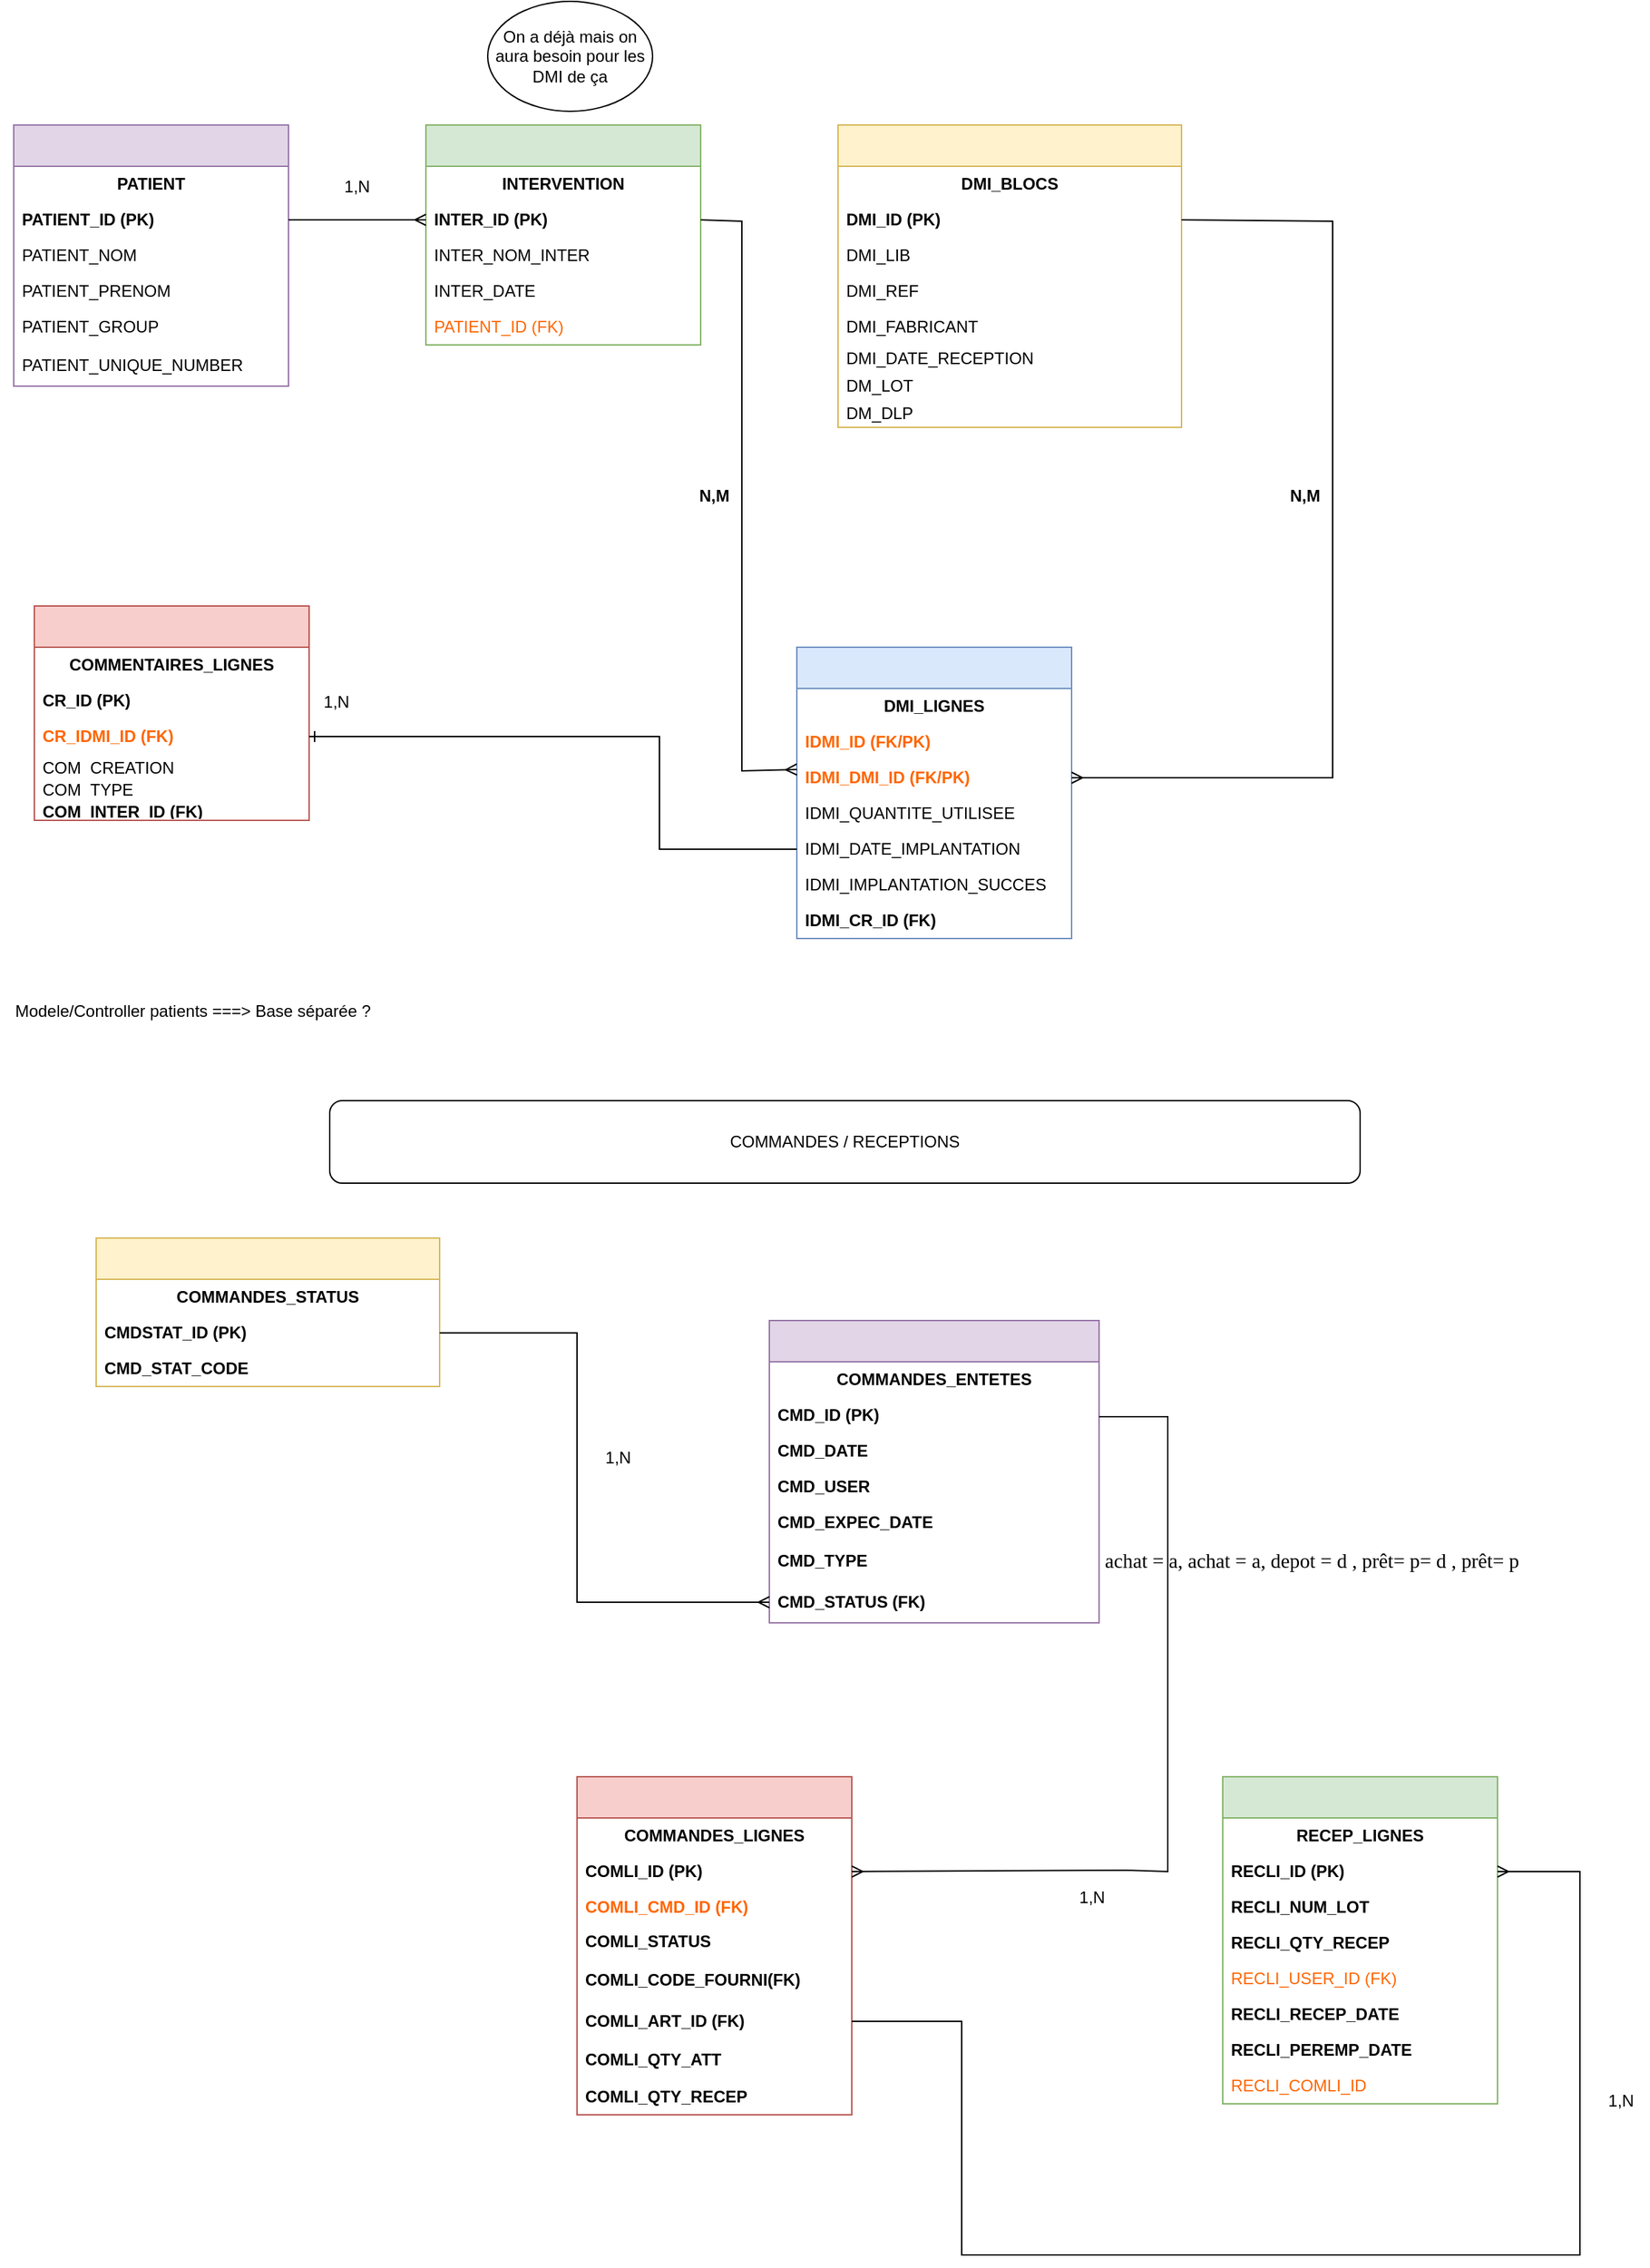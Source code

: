 <mxfile version="28.1.1">
  <diagram name="Schema-Interventions-DMI" id="schema-interventions-dmi">
    <mxGraphModel dx="1001" dy="1434" grid="1" gridSize="10" guides="1" tooltips="1" connect="1" arrows="1" fold="1" page="1" pageScale="1" pageWidth="1169" pageHeight="827" math="0" shadow="0">
      <root>
        <mxCell id="0" />
        <mxCell id="1" parent="0" />
        <mxCell id="patient-table" value="" style="swimlane;fontStyle=0;childLayout=stackLayout;horizontal=1;startSize=30;horizontalStack=0;resizeParent=1;resizeParentMax=0;resizeLast=0;collapsible=1;marginBottom=0;whiteSpace=wrap;html=1;fillColor=#e1d5e7;strokeColor=#9673a6;rounded=0;" parent="1" vertex="1">
          <mxGeometry x="50" y="50" width="200" height="190" as="geometry" />
        </mxCell>
        <mxCell id="patient-title" value="PATIENT" style="text;strokeColor=none;fillColor=none;align=center;verticalAlign=middle;spacingLeft=4;spacingRight=4;overflow=hidden;points=[[0,0.5],[1,0.5]];portConstraint=eastwest;rotatable=0;whiteSpace=wrap;html=1;fontStyle=1;rounded=0;" parent="patient-table" vertex="1">
          <mxGeometry y="30" width="200" height="26" as="geometry" />
        </mxCell>
        <mxCell id="patient-pk" value="PATIENT_ID (PK)" style="text;strokeColor=none;fillColor=none;align=left;verticalAlign=middle;spacingLeft=4;spacingRight=4;overflow=hidden;points=[[0,0.5],[1,0.5]];portConstraint=eastwest;rotatable=0;whiteSpace=wrap;html=1;fontStyle=1;rounded=0;" parent="patient-table" vertex="1">
          <mxGeometry y="56" width="200" height="26" as="geometry" />
        </mxCell>
        <mxCell id="patient-nom" value="PATIENT_NOM" style="text;strokeColor=none;fillColor=none;align=left;verticalAlign=middle;spacingLeft=4;spacingRight=4;overflow=hidden;points=[[0,0.5],[1,0.5]];portConstraint=eastwest;rotatable=0;whiteSpace=wrap;html=1;rounded=0;" parent="patient-table" vertex="1">
          <mxGeometry y="82" width="200" height="26" as="geometry" />
        </mxCell>
        <mxCell id="patient-prenom" value="PATIENT_PRENOM" style="text;strokeColor=none;fillColor=none;align=left;verticalAlign=middle;spacingLeft=4;spacingRight=4;overflow=hidden;points=[[0,0.5],[1,0.5]];portConstraint=eastwest;rotatable=0;whiteSpace=wrap;html=1;rounded=0;" parent="patient-table" vertex="1">
          <mxGeometry y="108" width="200" height="26" as="geometry" />
        </mxCell>
        <mxCell id="patient-group" value="PATIENT_GROUP" style="text;strokeColor=none;fillColor=none;align=left;verticalAlign=middle;spacingLeft=4;spacingRight=4;overflow=hidden;points=[[0,0.5],[1,0.5]];portConstraint=eastwest;rotatable=0;whiteSpace=wrap;html=1;rounded=0;" parent="patient-table" vertex="1">
          <mxGeometry y="134" width="200" height="26" as="geometry" />
        </mxCell>
        <mxCell id="patient-unique" value="PATIENT_UNIQUE_NUMBER" style="text;strokeColor=none;fillColor=none;align=left;verticalAlign=middle;spacingLeft=4;spacingRight=4;overflow=hidden;points=[[0,0.5],[1,0.5]];portConstraint=eastwest;rotatable=0;whiteSpace=wrap;html=1;rounded=0;" parent="patient-table" vertex="1">
          <mxGeometry y="160" width="200" height="30" as="geometry" />
        </mxCell>
        <mxCell id="intervention-table" value="" style="swimlane;fontStyle=0;childLayout=stackLayout;horizontal=1;startSize=30;horizontalStack=0;resizeParent=1;resizeParentMax=0;resizeLast=0;collapsible=1;marginBottom=0;whiteSpace=wrap;html=1;fillColor=#d5e8d4;strokeColor=#82b366;rounded=0;" parent="1" vertex="1">
          <mxGeometry x="350" y="50" width="200" height="160" as="geometry" />
        </mxCell>
        <mxCell id="intervention-title" value="INTERVENTION" style="text;strokeColor=none;fillColor=none;align=center;verticalAlign=middle;spacingLeft=4;spacingRight=4;overflow=hidden;points=[[0,0.5],[1,0.5]];portConstraint=eastwest;rotatable=0;whiteSpace=wrap;html=1;fontStyle=1;rounded=0;" parent="intervention-table" vertex="1">
          <mxGeometry y="30" width="200" height="26" as="geometry" />
        </mxCell>
        <mxCell id="intervention-pk" value="INTER_ID (PK)" style="text;strokeColor=none;fillColor=none;align=left;verticalAlign=middle;spacingLeft=4;spacingRight=4;overflow=hidden;points=[[0,0.5],[1,0.5]];portConstraint=eastwest;rotatable=0;whiteSpace=wrap;html=1;fontStyle=1;rounded=0;" parent="intervention-table" vertex="1">
          <mxGeometry y="56" width="200" height="26" as="geometry" />
        </mxCell>
        <mxCell id="intervention-nom" value="INTER_NOM_INTER" style="text;strokeColor=none;fillColor=none;align=left;verticalAlign=middle;spacingLeft=4;spacingRight=4;overflow=hidden;points=[[0,0.5],[1,0.5]];portConstraint=eastwest;rotatable=0;whiteSpace=wrap;html=1;rounded=0;" parent="intervention-table" vertex="1">
          <mxGeometry y="82" width="200" height="26" as="geometry" />
        </mxCell>
        <mxCell id="intervention-date" value="INTER_DATE" style="text;strokeColor=none;fillColor=none;align=left;verticalAlign=middle;spacingLeft=4;spacingRight=4;overflow=hidden;points=[[0,0.5],[1,0.5]];portConstraint=eastwest;rotatable=0;whiteSpace=wrap;html=1;rounded=0;" parent="intervention-table" vertex="1">
          <mxGeometry y="108" width="200" height="26" as="geometry" />
        </mxCell>
        <mxCell id="intervention-fk" value="PATIENT_ID (FK)" style="text;strokeColor=none;fillColor=none;align=left;verticalAlign=middle;spacingLeft=4;spacingRight=4;overflow=hidden;points=[[0,0.5],[1,0.5]];portConstraint=eastwest;rotatable=0;whiteSpace=wrap;html=1;fontColor=#FF6600;rounded=0;" parent="intervention-table" vertex="1">
          <mxGeometry y="134" width="200" height="26" as="geometry" />
        </mxCell>
        <mxCell id="dmi-table" value="" style="swimlane;fontStyle=0;childLayout=stackLayout;horizontal=1;startSize=30;horizontalStack=0;resizeParent=1;resizeParentMax=0;resizeLast=0;collapsible=1;marginBottom=0;whiteSpace=wrap;html=1;fillColor=#fff2cc;strokeColor=#d6b656;rounded=0;" parent="1" vertex="1">
          <mxGeometry x="650" y="50" width="250" height="220" as="geometry" />
        </mxCell>
        <mxCell id="dmi-title" value="DMI_BLOCS" style="text;strokeColor=none;fillColor=none;align=center;verticalAlign=middle;spacingLeft=4;spacingRight=4;overflow=hidden;points=[[0,0.5],[1,0.5]];portConstraint=eastwest;rotatable=0;whiteSpace=wrap;html=1;fontStyle=1;rounded=0;" parent="dmi-table" vertex="1">
          <mxGeometry y="30" width="250" height="26" as="geometry" />
        </mxCell>
        <mxCell id="dmi-pk" value="DMI_ID (PK)" style="text;strokeColor=none;fillColor=none;align=left;verticalAlign=middle;spacingLeft=4;spacingRight=4;overflow=hidden;points=[[0,0.5],[1,0.5]];portConstraint=eastwest;rotatable=0;whiteSpace=wrap;html=1;fontStyle=1;rounded=0;" parent="dmi-table" vertex="1">
          <mxGeometry y="56" width="250" height="26" as="geometry" />
        </mxCell>
        <mxCell id="dmi-lib" value="DMI_LIB" style="text;strokeColor=none;fillColor=none;align=left;verticalAlign=middle;spacingLeft=4;spacingRight=4;overflow=hidden;points=[[0,0.5],[1,0.5]];portConstraint=eastwest;rotatable=0;whiteSpace=wrap;html=1;rounded=0;" parent="dmi-table" vertex="1">
          <mxGeometry y="82" width="250" height="26" as="geometry" />
        </mxCell>
        <mxCell id="dmi-ref" value="DMI_REF" style="text;strokeColor=none;fillColor=none;align=left;verticalAlign=middle;spacingLeft=4;spacingRight=4;overflow=hidden;points=[[0,0.5],[1,0.5]];portConstraint=eastwest;rotatable=0;whiteSpace=wrap;html=1;rounded=0;" parent="dmi-table" vertex="1">
          <mxGeometry y="108" width="250" height="26" as="geometry" />
        </mxCell>
        <mxCell id="dmi-fab" value="DMI_FABRICANT" style="text;strokeColor=none;fillColor=none;align=left;verticalAlign=middle;spacingLeft=4;spacingRight=4;overflow=hidden;points=[[0,0.5],[1,0.5]];portConstraint=eastwest;rotatable=0;whiteSpace=wrap;html=1;rounded=0;" parent="dmi-table" vertex="1">
          <mxGeometry y="134" width="250" height="26" as="geometry" />
        </mxCell>
        <mxCell id="dmi-date" value="DMI_DATE_RECEPTION" style="text;strokeColor=none;fillColor=none;align=left;verticalAlign=middle;spacingLeft=4;spacingRight=4;overflow=hidden;points=[[0,0.5],[1,0.5]];portConstraint=eastwest;rotatable=0;whiteSpace=wrap;html=1;rounded=0;" parent="dmi-table" vertex="1">
          <mxGeometry y="160" width="250" height="20" as="geometry" />
        </mxCell>
        <mxCell id="iHPfJq9yUPQbgnfK_fDg-9" value="DM_LOT" style="text;strokeColor=none;fillColor=none;align=left;verticalAlign=middle;spacingLeft=4;spacingRight=4;overflow=hidden;points=[[0,0.5],[1,0.5]];portConstraint=eastwest;rotatable=0;whiteSpace=wrap;html=1;rounded=0;" parent="dmi-table" vertex="1">
          <mxGeometry y="180" width="250" height="20" as="geometry" />
        </mxCell>
        <mxCell id="iHPfJq9yUPQbgnfK_fDg-10" value="DM_DLP" style="text;strokeColor=none;fillColor=none;align=left;verticalAlign=middle;spacingLeft=4;spacingRight=4;overflow=hidden;points=[[0,0.5],[1,0.5]];portConstraint=eastwest;rotatable=0;whiteSpace=wrap;html=1;rounded=0;" parent="dmi-table" vertex="1">
          <mxGeometry y="200" width="250" height="20" as="geometry" />
        </mxCell>
        <mxCell id="cr-table" value="" style="swimlane;fontStyle=0;childLayout=stackLayout;horizontal=1;startSize=30;horizontalStack=0;resizeParent=1;resizeParentMax=0;resizeLast=0;collapsible=1;marginBottom=0;whiteSpace=wrap;html=1;fillColor=#f8cecc;strokeColor=#b85450;rounded=0;" parent="1" vertex="1">
          <mxGeometry x="65" y="400" width="200" height="156" as="geometry">
            <mxRectangle x="170" y="400" width="50" height="40" as="alternateBounds" />
          </mxGeometry>
        </mxCell>
        <mxCell id="cr-title" value="COMMENTAIRES_LIGNES" style="text;strokeColor=none;fillColor=none;align=center;verticalAlign=middle;spacingLeft=4;spacingRight=4;overflow=hidden;points=[[0,0.5],[1,0.5]];portConstraint=eastwest;rotatable=0;whiteSpace=wrap;html=1;fontStyle=1;rounded=0;" parent="cr-table" vertex="1">
          <mxGeometry y="30" width="200" height="26" as="geometry" />
        </mxCell>
        <mxCell id="cr-pk" value="CR_ID (PK)" style="text;strokeColor=none;fillColor=none;align=left;verticalAlign=middle;spacingLeft=4;spacingRight=4;overflow=hidden;points=[[0,0.5],[1,0.5]];portConstraint=eastwest;rotatable=0;whiteSpace=wrap;html=1;fontStyle=1;rounded=0;" parent="cr-table" vertex="1">
          <mxGeometry y="56" width="200" height="26" as="geometry" />
        </mxCell>
        <mxCell id="OEkjtnCllaKrt0Ornh0y-6" value="&lt;b&gt;CR_IDMI_ID (FK)&lt;/b&gt;" style="text;strokeColor=none;fillColor=none;align=left;verticalAlign=middle;spacingLeft=4;spacingRight=4;overflow=hidden;points=[[0,0.5],[1,0.5]];portConstraint=eastwest;rotatable=0;whiteSpace=wrap;html=1;fontColor=#FF6600;rounded=0;" parent="cr-table" vertex="1">
          <mxGeometry y="82" width="200" height="26" as="geometry" />
        </mxCell>
        <mxCell id="cr-date" value="COM_CREATION" style="text;strokeColor=none;fillColor=none;align=left;verticalAlign=middle;spacingLeft=4;spacingRight=4;overflow=hidden;points=[[0,0.5],[1,0.5]];portConstraint=eastwest;rotatable=0;whiteSpace=wrap;html=1;rounded=0;" parent="cr-table" vertex="1">
          <mxGeometry y="108" width="200" height="16" as="geometry" />
        </mxCell>
        <mxCell id="iHPfJq9yUPQbgnfK_fDg-12" value="COM_TYPE" style="text;strokeColor=none;fillColor=none;align=left;verticalAlign=middle;spacingLeft=4;spacingRight=4;overflow=hidden;points=[[0,0.5],[1,0.5]];portConstraint=eastwest;rotatable=0;whiteSpace=wrap;html=1;rounded=0;" parent="cr-table" vertex="1">
          <mxGeometry y="124" width="200" height="16" as="geometry" />
        </mxCell>
        <mxCell id="iHPfJq9yUPQbgnfK_fDg-13" value="&lt;font style=&quot;color: light-dark(rgb(0, 0, 0), rgb(255, 128, 0));&quot;&gt;&lt;b&gt;COM_INTER_ID (FK)&lt;/b&gt;&lt;/font&gt;" style="text;strokeColor=none;fillColor=none;align=left;verticalAlign=middle;spacingLeft=4;spacingRight=4;overflow=hidden;points=[[0,0.5],[1,0.5]];portConstraint=eastwest;rotatable=0;whiteSpace=wrap;html=1;rounded=0;" parent="cr-table" vertex="1">
          <mxGeometry y="140" width="200" height="16" as="geometry" />
        </mxCell>
        <mxCell id="inter-dmi-table" value="" style="swimlane;fontStyle=0;childLayout=stackLayout;horizontal=1;startSize=30;horizontalStack=0;resizeParent=1;resizeParentMax=0;resizeLast=0;collapsible=1;marginBottom=0;whiteSpace=wrap;html=1;fillColor=#dae8fc;strokeColor=#6c8ebf;rounded=0;" parent="1" vertex="1">
          <mxGeometry x="620" y="430" width="200" height="212" as="geometry">
            <mxRectangle x="620" y="430" width="50" height="40" as="alternateBounds" />
          </mxGeometry>
        </mxCell>
        <mxCell id="inter-dmi-title" value="DMI_LIGNES" style="text;strokeColor=none;fillColor=none;align=center;verticalAlign=middle;spacingLeft=4;spacingRight=4;overflow=hidden;points=[[0,0.5],[1,0.5]];portConstraint=eastwest;rotatable=0;whiteSpace=wrap;html=1;fontStyle=1;rounded=0;" parent="inter-dmi-table" vertex="1">
          <mxGeometry y="30" width="200" height="26" as="geometry" />
        </mxCell>
        <mxCell id="inter-dmi-fk1" value="IDMI_ID (FK/PK)" style="text;strokeColor=none;fillColor=none;align=left;verticalAlign=middle;spacingLeft=4;spacingRight=4;overflow=hidden;points=[[0,0.5],[1,0.5]];portConstraint=eastwest;rotatable=0;whiteSpace=wrap;html=1;fontStyle=1;fontColor=#FF6600;rounded=0;" parent="inter-dmi-table" vertex="1">
          <mxGeometry y="56" width="200" height="26" as="geometry" />
        </mxCell>
        <mxCell id="inter-dmi-fk2" value="IDMI_DMI_ID (FK/PK)" style="text;strokeColor=none;fillColor=none;align=left;verticalAlign=middle;spacingLeft=4;spacingRight=4;overflow=hidden;points=[[0,0.5],[1,0.5]];portConstraint=eastwest;rotatable=0;whiteSpace=wrap;html=1;fontStyle=1;fontColor=#FF6600;rounded=0;" parent="inter-dmi-table" vertex="1">
          <mxGeometry y="82" width="200" height="26" as="geometry" />
        </mxCell>
        <mxCell id="inter-dmi-qty" value="IDMI_QUANTITE_UTILISEE" style="text;strokeColor=none;fillColor=none;align=left;verticalAlign=middle;spacingLeft=4;spacingRight=4;overflow=hidden;points=[[0,0.5],[1,0.5]];portConstraint=eastwest;rotatable=0;whiteSpace=wrap;html=1;rounded=0;" parent="inter-dmi-table" vertex="1">
          <mxGeometry y="108" width="200" height="26" as="geometry" />
        </mxCell>
        <mxCell id="inter-dmi-date" value="IDMI_DATE_IMPLANTATION" style="text;strokeColor=none;fillColor=none;align=left;verticalAlign=middle;spacingLeft=4;spacingRight=4;overflow=hidden;points=[[0,0.5],[1,0.5]];portConstraint=eastwest;rotatable=0;whiteSpace=wrap;html=1;rounded=0;" parent="inter-dmi-table" vertex="1">
          <mxGeometry y="134" width="200" height="26" as="geometry" />
        </mxCell>
        <mxCell id="OEkjtnCllaKrt0Ornh0y-3" value="IDMI_IMPLANTATION_SUCCES" style="text;strokeColor=none;fillColor=none;align=left;verticalAlign=middle;spacingLeft=4;spacingRight=4;overflow=hidden;points=[[0,0.5],[1,0.5]];portConstraint=eastwest;rotatable=0;whiteSpace=wrap;html=1;rounded=0;" parent="inter-dmi-table" vertex="1">
          <mxGeometry y="160" width="200" height="26" as="geometry" />
        </mxCell>
        <mxCell id="JHgTsja4xYEEhleAnZoo-1" value="&lt;font style=&quot;color: light-dark(rgb(0, 0, 0), rgb(255, 128, 0));&quot;&gt;&lt;b style=&quot;&quot;&gt;IDMI_CR_ID (FK)&lt;/b&gt;&lt;/font&gt;" style="text;strokeColor=none;fillColor=none;align=left;verticalAlign=middle;spacingLeft=4;spacingRight=4;overflow=hidden;points=[[0,0.5],[1,0.5]];portConstraint=eastwest;rotatable=0;whiteSpace=wrap;html=1;rounded=0;" parent="inter-dmi-table" vertex="1">
          <mxGeometry y="186" width="200" height="26" as="geometry" />
        </mxCell>
        <mxCell id="rel-patient-inter" value="" style="endArrow=ERmany;html=1;rounded=0;exitX=1;exitY=0.5;exitDx=0;exitDy=0;entryX=0;entryY=0.5;entryDx=0;entryDy=0;" parent="1" source="patient-pk" target="intervention-pk" edge="1">
          <mxGeometry width="50" height="50" relative="1" as="geometry">
            <mxPoint x="300" y="200" as="sourcePoint" />
            <mxPoint x="350" y="150" as="targetPoint" />
          </mxGeometry>
        </mxCell>
        <mxCell id="rel-patient-inter-label" value="1,N" style="text;html=1;align=center;verticalAlign=middle;whiteSpace=wrap;rounded=0;" parent="1" vertex="1">
          <mxGeometry x="280" y="85" width="40" height="20" as="geometry" />
        </mxCell>
        <mxCell id="rel-inter-cr" value="" style="endArrow=ERone;html=1;rounded=0;exitX=0;exitY=0.5;exitDx=0;exitDy=0;entryX=1;entryY=0.5;entryDx=0;entryDy=0;" parent="1" source="inter-dmi-date" target="OEkjtnCllaKrt0Ornh0y-6" edge="1">
          <mxGeometry width="50" height="50" relative="1" as="geometry">
            <mxPoint x="400" y="300" as="sourcePoint" />
            <mxPoint x="450" y="250" as="targetPoint" />
            <Array as="points">
              <mxPoint x="520" y="577" />
              <mxPoint x="520" y="495" />
            </Array>
          </mxGeometry>
        </mxCell>
        <mxCell id="rel-inter-cr-label" value="1,N" style="text;html=1;align=center;verticalAlign=middle;whiteSpace=wrap;rounded=0;" parent="1" vertex="1">
          <mxGeometry x="265" y="460" width="40" height="20" as="geometry" />
        </mxCell>
        <mxCell id="rel-inter-interdmi" value="" style="endArrow=ERmany;html=1;rounded=0;exitX=1;exitY=0.5;exitDx=0;exitDy=0;entryX=0;entryY=0.5;entryDx=0;entryDy=0;" parent="1" source="intervention-pk" edge="1">
          <mxGeometry width="50" height="50" relative="1" as="geometry">
            <mxPoint x="550" y="230" as="sourcePoint" />
            <mxPoint x="620" y="519" as="targetPoint" />
            <Array as="points">
              <mxPoint x="580" y="120" />
              <mxPoint x="580" y="520" />
            </Array>
          </mxGeometry>
        </mxCell>
        <mxCell id="rel-dmi-interdmi" value="" style="endArrow=ERmany;html=1;rounded=0;exitX=1;exitY=0.5;exitDx=0;exitDy=0;entryX=1;entryY=0.5;entryDx=0;entryDy=0;" parent="1" source="dmi-pk" target="inter-dmi-fk2" edge="1">
          <mxGeometry width="50" height="50" relative="1" as="geometry">
            <mxPoint x="400" y="300" as="sourcePoint" />
            <mxPoint x="450" y="250" as="targetPoint" />
            <Array as="points">
              <mxPoint x="1010" y="120" />
              <mxPoint x="1010" y="525" />
            </Array>
          </mxGeometry>
        </mxCell>
        <mxCell id="card-inter-dmi" value="N,M" style="text;html=1;align=center;verticalAlign=middle;whiteSpace=wrap;rounded=0;fontStyle=1;fontSize=12;" parent="1" vertex="1">
          <mxGeometry x="540" y="310" width="40" height="20" as="geometry" />
        </mxCell>
        <mxCell id="PUecFuEz3dgjYr6tT6Ac-4" value="N,M" style="text;html=1;align=center;verticalAlign=middle;whiteSpace=wrap;rounded=0;fontStyle=1;fontSize=12;" parent="1" vertex="1">
          <mxGeometry x="970" y="310" width="40" height="20" as="geometry" />
        </mxCell>
        <mxCell id="OEkjtnCllaKrt0Ornh0y-1" value="Modele/Controller patients ===&amp;gt; Base séparée ?" style="text;html=1;align=center;verticalAlign=middle;resizable=0;points=[];autosize=1;strokeColor=none;fillColor=none;rounded=0;" parent="1" vertex="1">
          <mxGeometry x="40" y="680" width="280" height="30" as="geometry" />
        </mxCell>
        <mxCell id="iHPfJq9yUPQbgnfK_fDg-1" value="On a déjà mais on aura besoin pour les DMI de ça" style="ellipse;whiteSpace=wrap;html=1;" parent="1" vertex="1">
          <mxGeometry x="395" y="-40" width="120" height="80" as="geometry" />
        </mxCell>
        <mxCell id="BhDg1p6abxs4e2NEbuwq-1" value="" style="swimlane;fontStyle=0;childLayout=stackLayout;horizontal=1;startSize=30;horizontalStack=0;resizeParent=1;resizeParentMax=0;resizeLast=0;collapsible=1;marginBottom=0;whiteSpace=wrap;html=1;fillColor=#e1d5e7;strokeColor=#9673a6;rounded=0;" parent="1" vertex="1">
          <mxGeometry x="600" y="920" width="240" height="220" as="geometry" />
        </mxCell>
        <mxCell id="BhDg1p6abxs4e2NEbuwq-2" value="COMMANDES_ENTETES" style="text;strokeColor=none;fillColor=none;align=center;verticalAlign=middle;spacingLeft=4;spacingRight=4;overflow=hidden;points=[[0,0.5],[1,0.5]];portConstraint=eastwest;rotatable=0;whiteSpace=wrap;html=1;fontStyle=1;rounded=0;" parent="BhDg1p6abxs4e2NEbuwq-1" vertex="1">
          <mxGeometry y="30" width="240" height="26" as="geometry" />
        </mxCell>
        <mxCell id="BhDg1p6abxs4e2NEbuwq-3" value="CMD_ID (PK)" style="text;strokeColor=none;fillColor=none;align=left;verticalAlign=middle;spacingLeft=4;spacingRight=4;overflow=hidden;points=[[0,0.5],[1,0.5]];portConstraint=eastwest;rotatable=0;whiteSpace=wrap;html=1;fontStyle=1;rounded=0;" parent="BhDg1p6abxs4e2NEbuwq-1" vertex="1">
          <mxGeometry y="56" width="240" height="26" as="geometry" />
        </mxCell>
        <mxCell id="BhDg1p6abxs4e2NEbuwq-4" value="&lt;span style=&quot;font-weight: 700;&quot;&gt;CMD_DATE&lt;/span&gt;" style="text;strokeColor=none;fillColor=none;align=left;verticalAlign=middle;spacingLeft=4;spacingRight=4;overflow=hidden;points=[[0,0.5],[1,0.5]];portConstraint=eastwest;rotatable=0;whiteSpace=wrap;html=1;rounded=0;" parent="BhDg1p6abxs4e2NEbuwq-1" vertex="1">
          <mxGeometry y="82" width="240" height="26" as="geometry" />
        </mxCell>
        <mxCell id="BhDg1p6abxs4e2NEbuwq-5" value="CMD_USER" style="text;strokeColor=none;fillColor=none;align=left;verticalAlign=middle;spacingLeft=4;spacingRight=4;overflow=hidden;points=[[0,0.5],[1,0.5]];portConstraint=eastwest;rotatable=0;whiteSpace=wrap;html=1;rounded=0;fontStyle=1" parent="BhDg1p6abxs4e2NEbuwq-1" vertex="1">
          <mxGeometry y="108" width="240" height="26" as="geometry" />
        </mxCell>
        <mxCell id="BhDg1p6abxs4e2NEbuwq-6" value="&lt;span style=&quot;font-weight: 700;&quot;&gt;CMD_EXPEC_DATE&lt;/span&gt;" style="text;strokeColor=none;fillColor=none;align=left;verticalAlign=middle;spacingLeft=4;spacingRight=4;overflow=hidden;points=[[0,0.5],[1,0.5]];portConstraint=eastwest;rotatable=0;whiteSpace=wrap;html=1;rounded=0;" parent="BhDg1p6abxs4e2NEbuwq-1" vertex="1">
          <mxGeometry y="134" width="240" height="26" as="geometry" />
        </mxCell>
        <mxCell id="BhDg1p6abxs4e2NEbuwq-7" value="&lt;span style=&quot;font-weight: 700;&quot;&gt;CMD_TYPE&lt;/span&gt;" style="text;strokeColor=none;fillColor=none;align=left;verticalAlign=middle;spacingLeft=4;spacingRight=4;overflow=hidden;points=[[0,0.5],[1,0.5]];portConstraint=eastwest;rotatable=0;whiteSpace=wrap;html=1;rounded=0;" parent="BhDg1p6abxs4e2NEbuwq-1" vertex="1">
          <mxGeometry y="160" width="240" height="30" as="geometry" />
        </mxCell>
        <mxCell id="BhDg1p6abxs4e2NEbuwq-53" value="&lt;font style=&quot;color: light-dark(rgb(0, 0, 0), rgb(255, 128, 0));&quot;&gt;&lt;b&gt;CMD_STATUS (FK)&lt;/b&gt;&lt;/font&gt;" style="text;strokeColor=none;fillColor=none;align=left;verticalAlign=middle;spacingLeft=4;spacingRight=4;overflow=hidden;points=[[0,0.5],[1,0.5]];portConstraint=eastwest;rotatable=0;whiteSpace=wrap;html=1;rounded=0;" parent="BhDg1p6abxs4e2NEbuwq-1" vertex="1">
          <mxGeometry y="190" width="240" height="30" as="geometry" />
        </mxCell>
        <mxCell id="BhDg1p6abxs4e2NEbuwq-8" value="" style="swimlane;fontStyle=0;childLayout=stackLayout;horizontal=1;startSize=30;horizontalStack=0;resizeParent=1;resizeParentMax=0;resizeLast=0;collapsible=1;marginBottom=0;whiteSpace=wrap;html=1;fillColor=#d5e8d4;strokeColor=#82b366;rounded=0;" parent="1" vertex="1">
          <mxGeometry x="930" y="1252" width="200" height="238" as="geometry" />
        </mxCell>
        <mxCell id="BhDg1p6abxs4e2NEbuwq-9" value="RECEP_LIGNES" style="text;strokeColor=none;fillColor=none;align=center;verticalAlign=middle;spacingLeft=4;spacingRight=4;overflow=hidden;points=[[0,0.5],[1,0.5]];portConstraint=eastwest;rotatable=0;whiteSpace=wrap;html=1;fontStyle=1;rounded=0;" parent="BhDg1p6abxs4e2NEbuwq-8" vertex="1">
          <mxGeometry y="30" width="200" height="26" as="geometry" />
        </mxCell>
        <mxCell id="BhDg1p6abxs4e2NEbuwq-10" value="RECLI_ID (PK)" style="text;strokeColor=none;fillColor=none;align=left;verticalAlign=middle;spacingLeft=4;spacingRight=4;overflow=hidden;points=[[0,0.5],[1,0.5]];portConstraint=eastwest;rotatable=0;whiteSpace=wrap;html=1;fontStyle=1;rounded=0;" parent="BhDg1p6abxs4e2NEbuwq-8" vertex="1">
          <mxGeometry y="56" width="200" height="26" as="geometry" />
        </mxCell>
        <mxCell id="BhDg1p6abxs4e2NEbuwq-11" value="RECLI_NUM_LOT" style="text;strokeColor=none;fillColor=none;align=left;verticalAlign=middle;spacingLeft=4;spacingRight=4;overflow=hidden;points=[[0,0.5],[1,0.5]];portConstraint=eastwest;rotatable=0;whiteSpace=wrap;html=1;rounded=0;fontStyle=1" parent="BhDg1p6abxs4e2NEbuwq-8" vertex="1">
          <mxGeometry y="82" width="200" height="26" as="geometry" />
        </mxCell>
        <mxCell id="BhDg1p6abxs4e2NEbuwq-12" value="RECLI_QTY_RECEP" style="text;strokeColor=none;fillColor=none;align=left;verticalAlign=middle;spacingLeft=4;spacingRight=4;overflow=hidden;points=[[0,0.5],[1,0.5]];portConstraint=eastwest;rotatable=0;whiteSpace=wrap;html=1;rounded=0;fontStyle=1" parent="BhDg1p6abxs4e2NEbuwq-8" vertex="1">
          <mxGeometry y="108" width="200" height="26" as="geometry" />
        </mxCell>
        <mxCell id="BhDg1p6abxs4e2NEbuwq-13" value="RECLI_USER_ID (FK)" style="text;strokeColor=none;fillColor=none;align=left;verticalAlign=middle;spacingLeft=4;spacingRight=4;overflow=hidden;points=[[0,0.5],[1,0.5]];portConstraint=eastwest;rotatable=0;whiteSpace=wrap;html=1;fontColor=#FF6600;rounded=0;" parent="BhDg1p6abxs4e2NEbuwq-8" vertex="1">
          <mxGeometry y="134" width="200" height="26" as="geometry" />
        </mxCell>
        <mxCell id="BhDg1p6abxs4e2NEbuwq-50" value="&lt;font style=&quot;color: light-dark(rgb(0, 0, 0), rgb(255, 255, 255));&quot;&gt;RECLI_RECEP_DATE&lt;/font&gt;" style="text;strokeColor=none;fillColor=none;align=left;verticalAlign=middle;spacingLeft=4;spacingRight=4;overflow=hidden;points=[[0,0.5],[1,0.5]];portConstraint=eastwest;rotatable=0;whiteSpace=wrap;html=1;fontColor=#FF6600;rounded=0;fontStyle=1" parent="BhDg1p6abxs4e2NEbuwq-8" vertex="1">
          <mxGeometry y="160" width="200" height="26" as="geometry" />
        </mxCell>
        <mxCell id="BhDg1p6abxs4e2NEbuwq-51" value="&lt;font style=&quot;color: light-dark(rgb(0, 0, 0), rgb(255, 255, 255));&quot;&gt;RECLI_PEREMP_DATE&lt;/font&gt;" style="text;strokeColor=none;fillColor=none;align=left;verticalAlign=middle;spacingLeft=4;spacingRight=4;overflow=hidden;points=[[0,0.5],[1,0.5]];portConstraint=eastwest;rotatable=0;whiteSpace=wrap;html=1;fontColor=#FF6600;rounded=0;fontStyle=1" parent="BhDg1p6abxs4e2NEbuwq-8" vertex="1">
          <mxGeometry y="186" width="200" height="26" as="geometry" />
        </mxCell>
        <mxCell id="BhDg1p6abxs4e2NEbuwq-55" value="RECLI_COMLI_ID" style="text;strokeColor=none;fillColor=none;align=left;verticalAlign=middle;spacingLeft=4;spacingRight=4;overflow=hidden;points=[[0,0.5],[1,0.5]];portConstraint=eastwest;rotatable=0;whiteSpace=wrap;html=1;fontColor=#FF6600;rounded=0;" parent="BhDg1p6abxs4e2NEbuwq-8" vertex="1">
          <mxGeometry y="212" width="200" height="26" as="geometry" />
        </mxCell>
        <mxCell id="BhDg1p6abxs4e2NEbuwq-14" value="" style="swimlane;fontStyle=0;childLayout=stackLayout;horizontal=1;startSize=30;horizontalStack=0;resizeParent=1;resizeParentMax=0;resizeLast=0;collapsible=1;marginBottom=0;whiteSpace=wrap;html=1;fillColor=#fff2cc;strokeColor=#d6b656;rounded=0;" parent="1" vertex="1">
          <mxGeometry x="110" y="860" width="250" height="108" as="geometry" />
        </mxCell>
        <mxCell id="BhDg1p6abxs4e2NEbuwq-15" value="COMMANDES_STATUS" style="text;strokeColor=none;fillColor=none;align=center;verticalAlign=middle;spacingLeft=4;spacingRight=4;overflow=hidden;points=[[0,0.5],[1,0.5]];portConstraint=eastwest;rotatable=0;whiteSpace=wrap;html=1;fontStyle=1;rounded=0;" parent="BhDg1p6abxs4e2NEbuwq-14" vertex="1">
          <mxGeometry y="30" width="250" height="26" as="geometry" />
        </mxCell>
        <mxCell id="BhDg1p6abxs4e2NEbuwq-16" value="CMDSTAT_ID (PK)" style="text;strokeColor=none;fillColor=none;align=left;verticalAlign=middle;spacingLeft=4;spacingRight=4;overflow=hidden;points=[[0,0.5],[1,0.5]];portConstraint=eastwest;rotatable=0;whiteSpace=wrap;html=1;fontStyle=1;rounded=0;" parent="BhDg1p6abxs4e2NEbuwq-14" vertex="1">
          <mxGeometry y="56" width="250" height="26" as="geometry" />
        </mxCell>
        <mxCell id="BhDg1p6abxs4e2NEbuwq-17" value="&lt;b&gt;CMD_STAT_CODE&lt;/b&gt;" style="text;strokeColor=none;fillColor=none;align=left;verticalAlign=middle;spacingLeft=4;spacingRight=4;overflow=hidden;points=[[0,0.5],[1,0.5]];portConstraint=eastwest;rotatable=0;whiteSpace=wrap;html=1;rounded=0;" parent="BhDg1p6abxs4e2NEbuwq-14" vertex="1">
          <mxGeometry y="82" width="250" height="26" as="geometry" />
        </mxCell>
        <mxCell id="BhDg1p6abxs4e2NEbuwq-23" value="" style="swimlane;fontStyle=0;childLayout=stackLayout;horizontal=1;startSize=30;horizontalStack=0;resizeParent=1;resizeParentMax=0;resizeLast=0;collapsible=1;marginBottom=0;whiteSpace=wrap;html=1;fillColor=#f8cecc;strokeColor=#b85450;rounded=0;" parent="1" vertex="1">
          <mxGeometry x="460" y="1252" width="200" height="246" as="geometry">
            <mxRectangle x="170" y="400" width="50" height="40" as="alternateBounds" />
          </mxGeometry>
        </mxCell>
        <mxCell id="BhDg1p6abxs4e2NEbuwq-24" value="COMMANDES_LIGNES" style="text;strokeColor=none;fillColor=none;align=center;verticalAlign=middle;spacingLeft=4;spacingRight=4;overflow=hidden;points=[[0,0.5],[1,0.5]];portConstraint=eastwest;rotatable=0;whiteSpace=wrap;html=1;fontStyle=1;rounded=0;" parent="BhDg1p6abxs4e2NEbuwq-23" vertex="1">
          <mxGeometry y="30" width="200" height="26" as="geometry" />
        </mxCell>
        <mxCell id="BhDg1p6abxs4e2NEbuwq-25" value="COMLI_ID (PK)" style="text;strokeColor=none;fillColor=none;align=left;verticalAlign=middle;spacingLeft=4;spacingRight=4;overflow=hidden;points=[[0,0.5],[1,0.5]];portConstraint=eastwest;rotatable=0;whiteSpace=wrap;html=1;fontStyle=1;rounded=0;" parent="BhDg1p6abxs4e2NEbuwq-23" vertex="1">
          <mxGeometry y="56" width="200" height="26" as="geometry" />
        </mxCell>
        <mxCell id="BhDg1p6abxs4e2NEbuwq-26" value="&lt;b&gt;COMLI_CMD_ID (FK)&lt;/b&gt;" style="text;strokeColor=none;fillColor=none;align=left;verticalAlign=middle;spacingLeft=4;spacingRight=4;overflow=hidden;points=[[0,0.5],[1,0.5]];portConstraint=eastwest;rotatable=0;whiteSpace=wrap;html=1;fontColor=#FF6600;rounded=0;" parent="BhDg1p6abxs4e2NEbuwq-23" vertex="1">
          <mxGeometry y="82" width="200" height="26" as="geometry" />
        </mxCell>
        <mxCell id="BhDg1p6abxs4e2NEbuwq-27" value="&lt;span style=&quot;font-weight: 700;&quot;&gt;COMLI_STATUS&lt;/span&gt;" style="text;strokeColor=none;fillColor=none;align=left;verticalAlign=middle;spacingLeft=4;spacingRight=4;overflow=hidden;points=[[0,0.5],[1,0.5]];portConstraint=eastwest;rotatable=0;whiteSpace=wrap;html=1;rounded=0;" parent="BhDg1p6abxs4e2NEbuwq-23" vertex="1">
          <mxGeometry y="108" width="200" height="24" as="geometry" />
        </mxCell>
        <mxCell id="BhDg1p6abxs4e2NEbuwq-28" value="&lt;span style=&quot;font-weight: 700;&quot;&gt;&lt;font style=&quot;color: light-dark(rgb(0, 0, 0), rgb(255, 128, 0));&quot;&gt;COMLI_CODE_FOURNI(FK)&lt;/font&gt;&lt;/span&gt;" style="text;strokeColor=none;fillColor=none;align=left;verticalAlign=middle;spacingLeft=4;spacingRight=4;overflow=hidden;points=[[0,0.5],[1,0.5]];portConstraint=eastwest;rotatable=0;whiteSpace=wrap;html=1;rounded=0;" parent="BhDg1p6abxs4e2NEbuwq-23" vertex="1">
          <mxGeometry y="132" width="200" height="32" as="geometry" />
        </mxCell>
        <mxCell id="BhDg1p6abxs4e2NEbuwq-29" value="&lt;font style=&quot;color: light-dark(rgb(0, 0, 0), rgb(255, 128, 0));&quot;&gt;&lt;b&gt;COMLI_ART_ID (FK)&lt;/b&gt;&lt;/font&gt;" style="text;strokeColor=none;fillColor=none;align=left;verticalAlign=middle;spacingLeft=4;spacingRight=4;overflow=hidden;points=[[0,0.5],[1,0.5]];portConstraint=eastwest;rotatable=0;whiteSpace=wrap;html=1;rounded=0;" parent="BhDg1p6abxs4e2NEbuwq-23" vertex="1">
          <mxGeometry y="164" width="200" height="28" as="geometry" />
        </mxCell>
        <mxCell id="BhDg1p6abxs4e2NEbuwq-47" value="COMLI_QTY_ATT" style="text;strokeColor=none;fillColor=none;align=left;verticalAlign=middle;spacingLeft=4;spacingRight=4;overflow=hidden;points=[[0,0.5],[1,0.5]];portConstraint=eastwest;rotatable=0;whiteSpace=wrap;html=1;rounded=0;fontStyle=1" parent="BhDg1p6abxs4e2NEbuwq-23" vertex="1">
          <mxGeometry y="192" width="200" height="28" as="geometry" />
        </mxCell>
        <mxCell id="BhDg1p6abxs4e2NEbuwq-46" value="COMLI_QTY_RECEP" style="text;strokeColor=none;fillColor=none;align=left;verticalAlign=middle;spacingLeft=4;spacingRight=4;overflow=hidden;points=[[0,0.5],[1,0.5]];portConstraint=eastwest;rotatable=0;whiteSpace=wrap;html=1;rounded=0;fontStyle=1" parent="BhDg1p6abxs4e2NEbuwq-23" vertex="1">
          <mxGeometry y="220" width="200" height="26" as="geometry" />
        </mxCell>
        <mxCell id="BhDg1p6abxs4e2NEbuwq-39" value="1,N" style="text;html=1;align=center;verticalAlign=middle;whiteSpace=wrap;rounded=0;" parent="1" vertex="1">
          <mxGeometry x="815" y="1330" width="40" height="20" as="geometry" />
        </mxCell>
        <mxCell id="BhDg1p6abxs4e2NEbuwq-40" value="" style="endArrow=ERmany;html=1;rounded=0;entryX=1;entryY=0.5;entryDx=0;entryDy=0;" parent="1" target="BhDg1p6abxs4e2NEbuwq-25" edge="1">
          <mxGeometry width="50" height="50" relative="1" as="geometry">
            <mxPoint x="840" y="990" as="sourcePoint" />
            <mxPoint x="1170" y="1389" as="targetPoint" />
            <Array as="points">
              <mxPoint x="890" y="990" />
              <mxPoint x="890" y="1321" />
              <mxPoint x="860" y="1320" />
            </Array>
          </mxGeometry>
        </mxCell>
        <mxCell id="BhDg1p6abxs4e2NEbuwq-41" value="" style="endArrow=ERmany;html=1;rounded=0;exitX=1;exitY=0.5;exitDx=0;exitDy=0;entryX=0;entryY=0.5;entryDx=0;entryDy=0;" parent="1" source="BhDg1p6abxs4e2NEbuwq-16" target="BhDg1p6abxs4e2NEbuwq-53" edge="1">
          <mxGeometry width="50" height="50" relative="1" as="geometry">
            <mxPoint x="950" y="1170" as="sourcePoint" />
            <mxPoint x="640" y="1150" as="targetPoint" />
            <Array as="points">
              <mxPoint x="460" y="929" />
              <mxPoint x="460" y="1125" />
            </Array>
          </mxGeometry>
        </mxCell>
        <mxCell id="BhDg1p6abxs4e2NEbuwq-44" value="COMMANDES / RECEPTIONS" style="rounded=1;whiteSpace=wrap;html=1;" parent="1" vertex="1">
          <mxGeometry x="280" y="760" width="750" height="60" as="geometry" />
        </mxCell>
        <mxCell id="BhDg1p6abxs4e2NEbuwq-45" value="&lt;span style=&quot;font-size: 11pt; font-family: &amp;quot;Google Sans Text&amp;quot;; color: rgb(0, 0, 0); background-color: transparent; font-variant-numeric: normal; font-variant-east-asian: normal; font-variant-alternates: normal; font-variant-position: normal; font-variant-emoji: normal; vertical-align: baseline; white-space-collapse: preserve;&quot;&gt;achat = a, achat = a, depot = d , prêt= p= d , prêt= p&lt;/span&gt;" style="text;html=1;align=center;verticalAlign=middle;whiteSpace=wrap;rounded=0;" parent="1" vertex="1">
          <mxGeometry x="830" y="1080" width="330" height="30" as="geometry" />
        </mxCell>
        <mxCell id="BhDg1p6abxs4e2NEbuwq-48" value="" style="endArrow=ERmany;html=1;rounded=0;exitX=1;exitY=0.5;exitDx=0;exitDy=0;" parent="1" source="BhDg1p6abxs4e2NEbuwq-29" target="BhDg1p6abxs4e2NEbuwq-10" edge="1">
          <mxGeometry width="50" height="50" relative="1" as="geometry">
            <mxPoint x="1350" y="990" as="sourcePoint" />
            <mxPoint x="1170" y="1321" as="targetPoint" />
            <Array as="points">
              <mxPoint x="740" y="1430" />
              <mxPoint x="740" y="1600" />
              <mxPoint x="1190" y="1600" />
              <mxPoint x="1190" y="1321" />
            </Array>
          </mxGeometry>
        </mxCell>
        <mxCell id="BhDg1p6abxs4e2NEbuwq-49" value="1,N" style="text;html=1;align=center;verticalAlign=middle;whiteSpace=wrap;rounded=0;" parent="1" vertex="1">
          <mxGeometry x="1200" y="1478" width="40" height="20" as="geometry" />
        </mxCell>
        <mxCell id="BhDg1p6abxs4e2NEbuwq-54" value="1,N" style="text;html=1;align=center;verticalAlign=middle;whiteSpace=wrap;rounded=0;" parent="1" vertex="1">
          <mxGeometry x="470" y="1010" width="40" height="20" as="geometry" />
        </mxCell>
      </root>
    </mxGraphModel>
  </diagram>
</mxfile>
